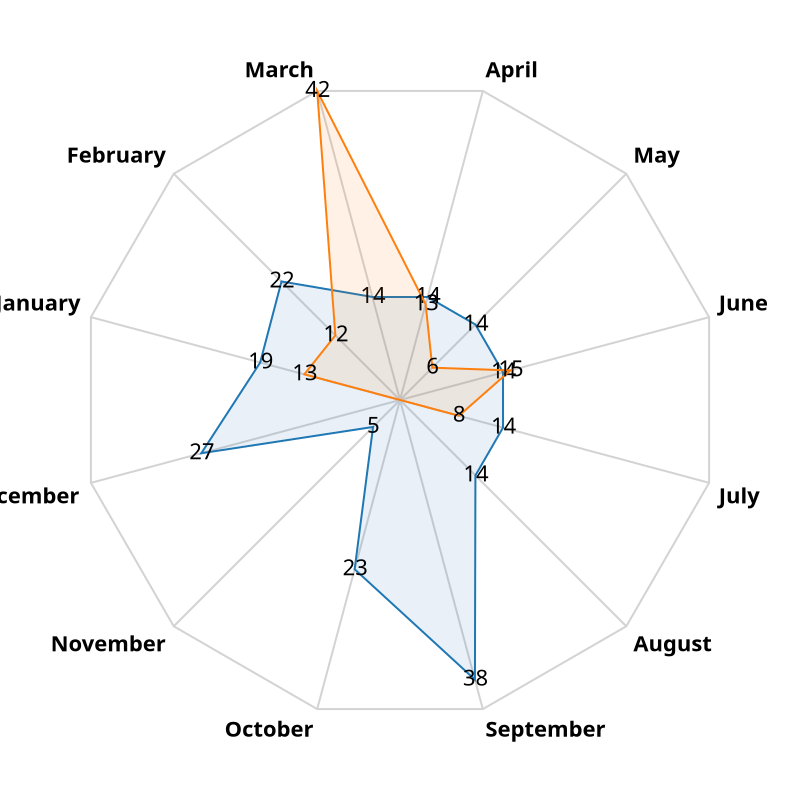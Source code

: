 {
    "$schema": "https://vega.github.io/schema/vega/v5.json",
    "description": "A radar chart example, showing multiple dimensions in a radial layout.",
    "width": 400,
    "height": 400,
    "padding": 40,
    "autosize": {"type": "none", "contains": "padding"},
  
    "signals": [
      {"name": "radius", "update": "width / 2"}
    ],
  
    "data": [
      {
        "name": "table",
        "values": [
          {"key": "January", "value": 19, "category": 0},
          {"key": "February", "value": 22, "category": 0},
          {"key": "March", "value": 14, "category": 0},
          {"key": "April", "value": 14, "category": 0},
          {"key": "May", "value": 14, "category": 0},
          {"key": "June", "value": 14, "category": 0},
          {"key": "July", "value": 14, "category": 0},
          {"key": "August", "value": 14, "category": 0},
          {"key": "September", "value": 38, "category": 0},
          {"key": "October", "value": 23, "category": 0},
          {"key": "November", "value": 5, "category": 0},
          {"key": "December", "value": 27, "category": 0},
          {"key": "January", "value": 13, "category": 1},
          {"key": "February", "value": 12, "category": 1},
          {"key": "March", "value": 42, "category": 1},
          {"key": "April", "value": 13, "category": 1},
          {"key": "May", "value": 6, "category": 1},
          {"key": "June", "value": 15, "category": 1},
          {"key": "July", "value": 8, "category": 1}
        ]
      },
      {
        "name": "keys",
        "source": "table",
        "transform": [
          {
            "type": "aggregate",
            "groupby": ["key"]
          }
        ]
      }
    ],
  
    "scales": [
      {
        "name": "angular",
        "type": "point",
        "range": {"signal": "[-PI, PI]"},
        "padding": 0.5,
        "domain": {"data": "table", "field": "key"}
      },
      {
        "name": "radial",
        "type": "linear",
        "range": {"signal": "[0, radius]"},
        "zero": true,
        "nice": false,
        "domain": {"data": "table", "field": "value"},
        "domainMin": 0
      },
      {
        "name": "color",
        "type": "ordinal",
        "domain": {"data": "table", "field": "category"},
        "range": {"scheme": "category10"}
      }
    ],
  
    "encode": {
      "enter": {
        "x": {"signal": "radius"},
        "y": {"signal": "radius"}
      }
    },
  
    "marks": [
      {
        "type": "group",
        "name": "categories",
        "zindex": 1,
        "from": {
          "facet": {"data": "table", "name": "facet", "groupby": ["category"]}
        },
        "marks": [
          {
            "type": "line",
            "name": "category-line",
            "from": {"data": "facet"},
            "encode": {
              "enter": {
                "interpolate": {"value": "linear-closed"},
                "x": {"signal": "scale('radial', datum.value) * cos(scale('angular', datum.key))"},
                "y": {"signal": "scale('radial', datum.value) * sin(scale('angular', datum.key))"},
                "stroke": {"scale": "color", "field": "category"},
                "strokeWidth": {"value": 1},
                "fill": {"scale": "color", "field": "category"},
                "fillOpacity": {"value": 0.1}
              }
            }
          },
          {
            "type": "text",
            "name": "value-text",
            "from": {"data": "category-line"},
            "encode": {
              "enter": {
                "x": {"signal": "datum.x"},
                "y": {"signal": "datum.y"},
                "text": {"signal": "datum.datum.value"},
                "align": {"value": "center"},
                "baseline": {"value": "middle"},
                "fill": {"value": "black"}
              }
            }
          }
        ]
      },
      {
        "type": "rule",
        "name": "radial-grid",
        "from": {"data": "keys"},
        "zindex": 0,
        "encode": {
          "enter": {
            "x": {"value": 0},
            "y": {"value": 0},
            "x2": {"signal": "radius * cos(scale('angular', datum.key))"},
            "y2": {"signal": "radius * sin(scale('angular', datum.key))"},
            "stroke": {"value": "lightgray"},
            "strokeWidth": {"value": 1}
          }
        }
      },
      {
        "type": "text",
        "name": "key-label",
        "from": {"data": "keys"},
        "zindex": 1,
        "encode": {
          "enter": {
            "x": {"signal": "(radius + 5) * cos(scale('angular', datum.key))"},
            "y": {"signal": "(radius + 5) * sin(scale('angular', datum.key))"},
            "text": {"field": "key"},
            "align": [
              {
                "test": "abs(scale('angular', datum.key)) > PI / 2",
                "value": "right"
              },
              {
                "value": "left"
              }
            ],
            "baseline": [
              {
                "test": "scale('angular', datum.key) > 0", "value": "top"
              },
              {
                "test": "scale('angular', datum.key) == 0", "value": "middle"
              },
              {
                "value": "bottom"
              }
            ],
            "fill": {"value": "black"},
            "fontWeight": {"value": "bold"}
          }
        }
      },
      {
        "type": "line",
        "name": "outer-line",
        "from": {"data": "radial-grid"},
        "encode": {
          "enter": {
            "interpolate": {"value": "linear-closed"},
            "x": {"field": "x2"},
            "y": {"field": "y2"},
            "stroke": {"value": "lightgray"},
            "strokeWidth": {"value": 1}
          }
        }
      }
    ]
  }  